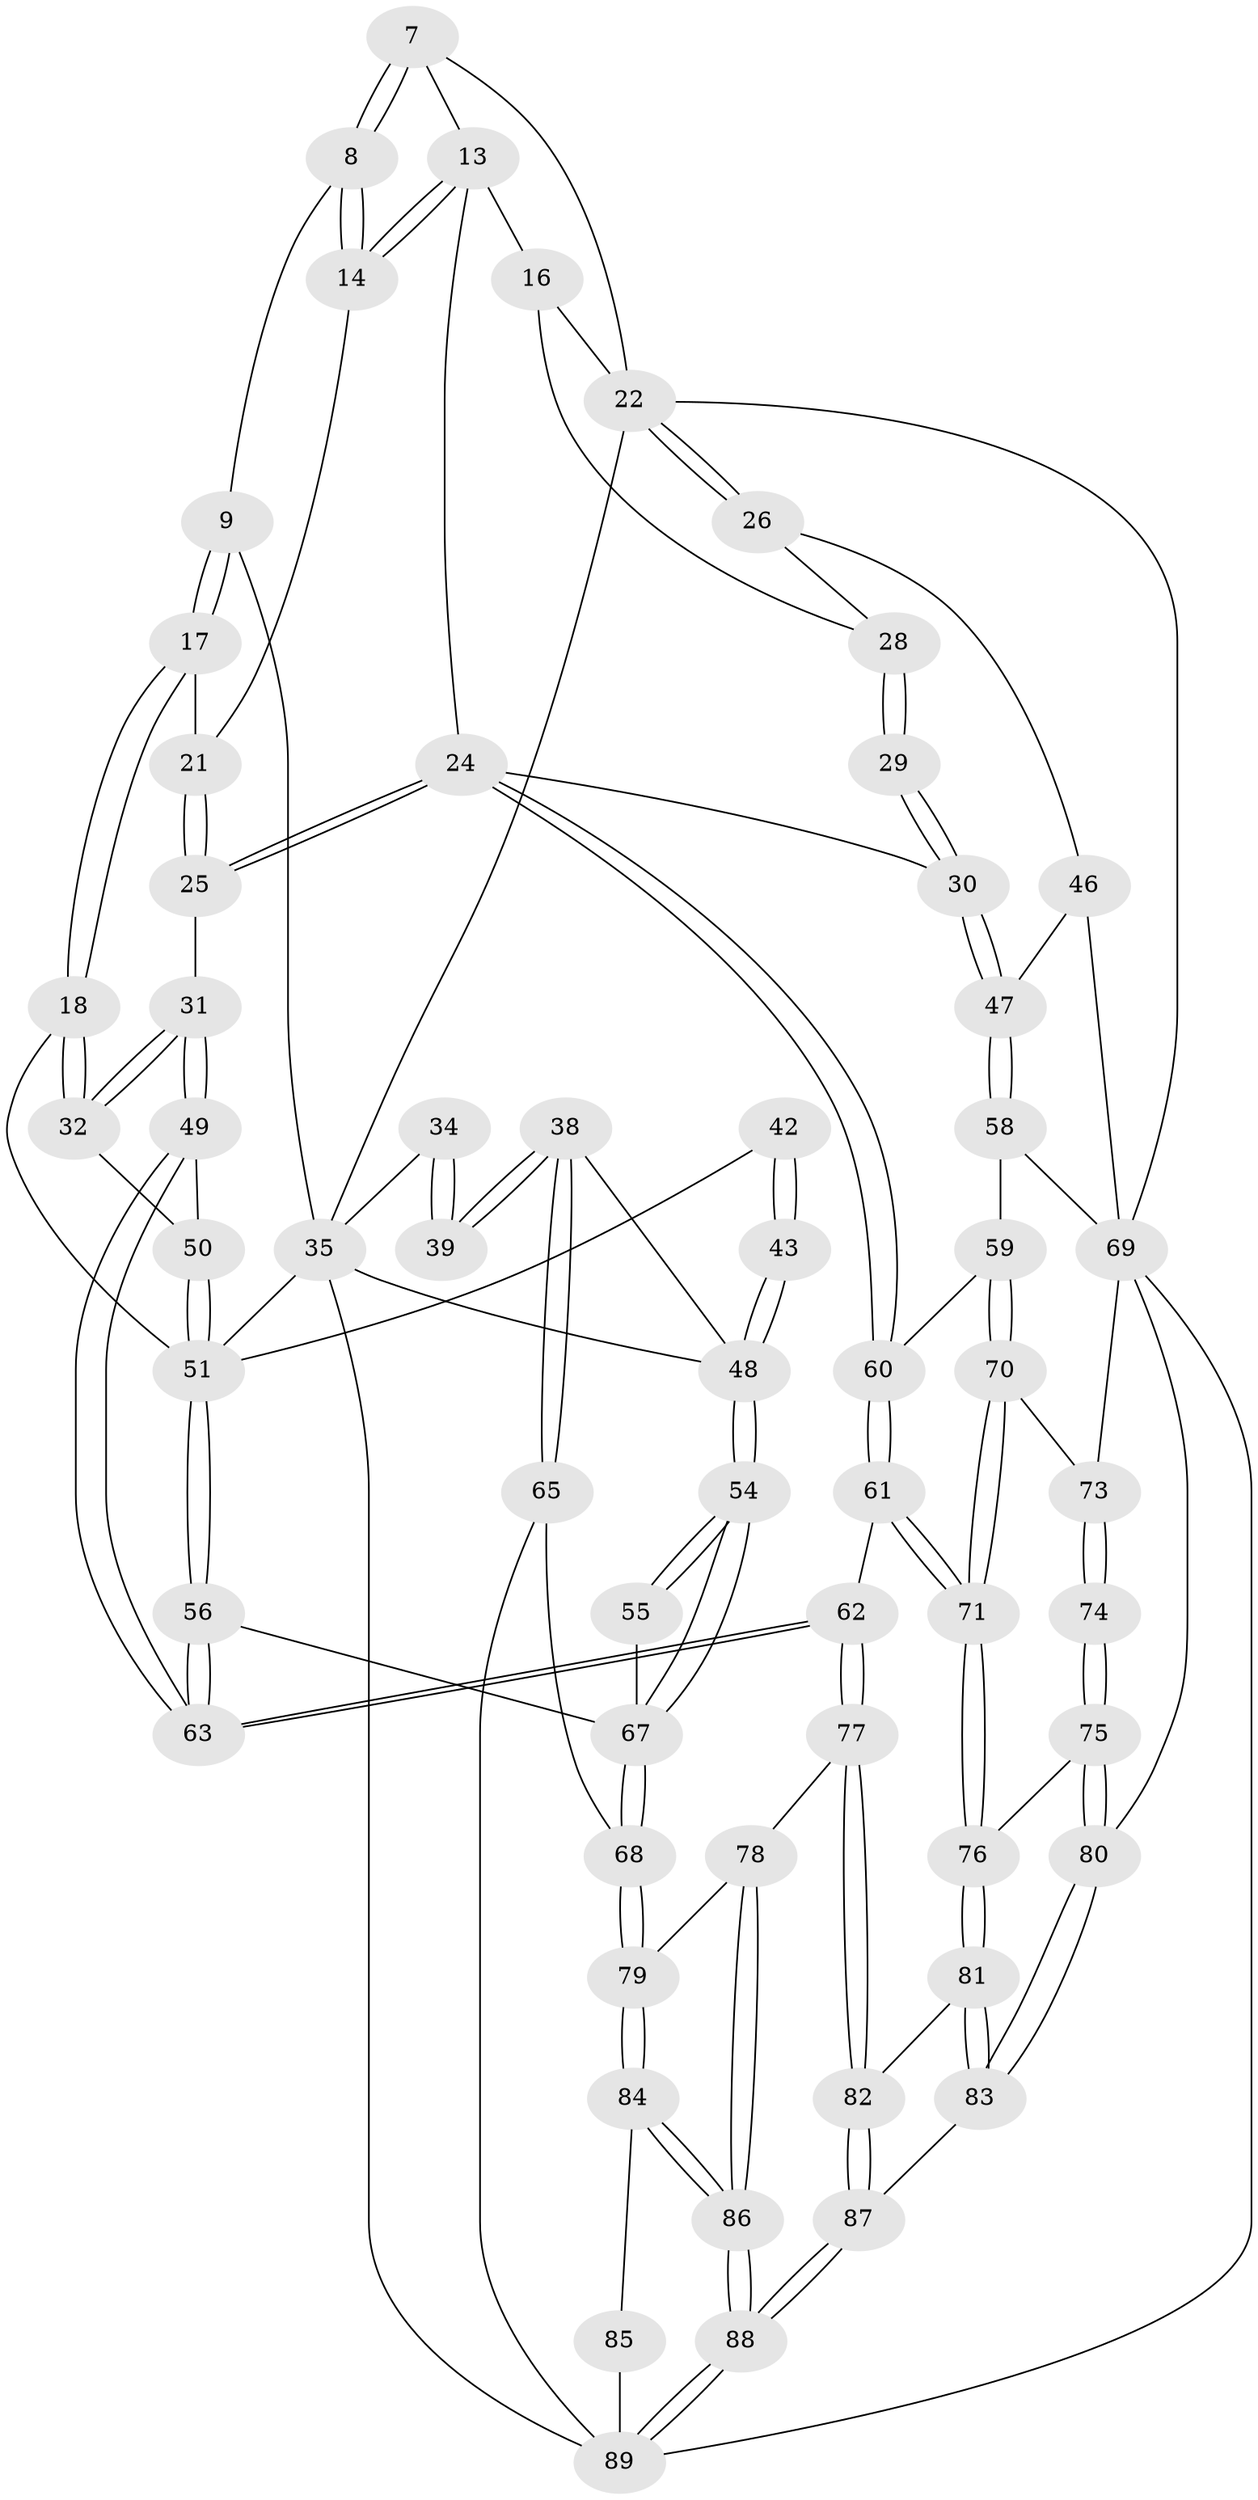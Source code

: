 // original degree distribution, {3: 0.033707865168539325, 6: 0.25842696629213485, 5: 0.43820224719101125, 4: 0.2696629213483146}
// Generated by graph-tools (version 1.1) at 2025/04/03/04/25 22:04:25]
// undirected, 62 vertices, 148 edges
graph export_dot {
graph [start="1"]
  node [color=gray90,style=filled];
  7 [pos="+0.7431784052708015+0.0589283888548696"];
  8 [pos="+0.6934090447532741+0.08060503961166302"];
  9 [pos="+0.6460708981704673+0.03853553918878853",super="+6"];
  13 [pos="+0.7857004568993051+0.16177119502120527",super="+12"];
  14 [pos="+0.6989356867543033+0.13379695133406969"];
  16 [pos="+0.809419264827289+0.14884363669578415",super="+15+10"];
  17 [pos="+0.5508546696909595+0.14495267192063663"];
  18 [pos="+0.49667623906895264+0.1686419924003131"];
  21 [pos="+0.6782844693389722+0.15466233220619796"];
  22 [pos="+1+0",super="+3"];
  24 [pos="+0.6978243614117345+0.33709269635391265",super="+23"];
  25 [pos="+0.6785236565443675+0.33234010032240796"];
  26 [pos="+1+0.16472345748946052"];
  28 [pos="+0.8259125961313685+0.15940851003422185",super="+27"];
  29 [pos="+0.851910707120296+0.26714048240835875"];
  30 [pos="+0.7850385727165934+0.33409016680091913"];
  31 [pos="+0.6401378696119022+0.3345101078045279"];
  32 [pos="+0.5471894163767551+0.23911073034254343"];
  34 [pos="+0.09886970310889948+0.10025440692522333",super="+33"];
  35 [pos="+0.20612079214380846+0.1648323287997557",super="+20"];
  38 [pos="+0+0.3069269890016135"];
  39 [pos="+0+0.304485712070844"];
  42 [pos="+0.3292108741375742+0.3559922553006221"];
  43 [pos="+0.22932823257963109+0.3007767809809048"];
  46 [pos="+0.8824393137844315+0.39728253193493945",super="+45"];
  47 [pos="+0.8683799167363973+0.39338234228325575"];
  48 [pos="+0.13429732252227508+0.47052586968821847",super="+37+36"];
  49 [pos="+0.588043652707262+0.3874451710083854"];
  50 [pos="+0.49679395419821865+0.3582557699634895",super="+44"];
  51 [pos="+0.39449263110851607+0.41584788516803883",super="+41"];
  54 [pos="+0.11843587047279736+0.5117275149727561"];
  55 [pos="+0.2986819386752714+0.38945619655623914"];
  56 [pos="+0.44146888684584423+0.5485399027547647"];
  58 [pos="+0.7849272391350832+0.5213217251650596"];
  59 [pos="+0.7430033015253166+0.5292822014815393"];
  60 [pos="+0.722978422355112+0.5148009315732932"];
  61 [pos="+0.5001658267156106+0.5890048073586612"];
  62 [pos="+0.4871945473252051+0.5854994984853187"];
  63 [pos="+0.4850684801447189+0.5806341672642217"];
  65 [pos="+0+0.5421588671546448"];
  67 [pos="+0.09296815183332728+0.5511646278039882",super="+57"];
  68 [pos="+0.04902805676136849+0.5781746875378262"];
  69 [pos="+0.9598171710065588+0.6345459614913421",super="+53+64"];
  70 [pos="+0.7437792156725884+0.541967107627462"];
  71 [pos="+0.6511528902141743+0.687844857361543"];
  73 [pos="+0.7502796731784559+0.5584178820831986",super="+72"];
  74 [pos="+0.7723954242205018+0.69027402767316"];
  75 [pos="+0.7373040711165059+0.7200148753428991"];
  76 [pos="+0.6881948865796069+0.7253270953353811"];
  77 [pos="+0.4037668812867104+0.7647996055117484"];
  78 [pos="+0.33307114720982534+0.7663597438348092"];
  79 [pos="+0.16605701694094774+0.7487212850880982"];
  80 [pos="+1+1"];
  81 [pos="+0.6708703693443504+0.7709738662380243"];
  82 [pos="+0.43159371076382824+0.818788505083137"];
  83 [pos="+0.6479148095709096+1"];
  84 [pos="+0.14713530147311507+0.8283644223797149"];
  85 [pos="+0.11167248531123551+0.87519887953728"];
  86 [pos="+0.2601876697640724+0.9654883959297006"];
  87 [pos="+0.5130042151402598+1"];
  88 [pos="+0.3586282008531804+1"];
  89 [pos="+0.1923930860515775+1",super="+66"];
  7 -- 8;
  7 -- 8;
  7 -- 13;
  7 -- 22;
  8 -- 9;
  8 -- 14;
  8 -- 14;
  9 -- 17;
  9 -- 17;
  9 -- 35;
  13 -- 14;
  13 -- 14;
  13 -- 16 [weight=2];
  13 -- 24;
  14 -- 21;
  16 -- 28;
  16 -- 22 [weight=2];
  17 -- 18;
  17 -- 18;
  17 -- 21;
  18 -- 32;
  18 -- 32;
  18 -- 51;
  21 -- 25;
  21 -- 25;
  22 -- 26;
  22 -- 26;
  22 -- 35;
  22 -- 69;
  24 -- 25;
  24 -- 25;
  24 -- 60;
  24 -- 60;
  24 -- 30;
  25 -- 31;
  26 -- 28;
  26 -- 46;
  28 -- 29 [weight=2];
  28 -- 29;
  29 -- 30;
  29 -- 30;
  30 -- 47;
  30 -- 47;
  31 -- 32;
  31 -- 32;
  31 -- 49;
  31 -- 49;
  32 -- 50;
  34 -- 35 [weight=2];
  34 -- 39 [weight=2];
  34 -- 39;
  35 -- 89;
  35 -- 48;
  35 -- 51;
  38 -- 39;
  38 -- 39;
  38 -- 65;
  38 -- 65;
  38 -- 48;
  42 -- 43;
  42 -- 43;
  42 -- 51;
  43 -- 48 [weight=2];
  43 -- 48;
  46 -- 47;
  46 -- 69 [weight=2];
  47 -- 58;
  47 -- 58;
  48 -- 54;
  48 -- 54;
  49 -- 50;
  49 -- 63;
  49 -- 63;
  50 -- 51 [weight=2];
  50 -- 51;
  51 -- 56;
  51 -- 56;
  54 -- 55;
  54 -- 55;
  54 -- 67;
  54 -- 67;
  55 -- 67;
  56 -- 63;
  56 -- 63;
  56 -- 67;
  58 -- 59;
  58 -- 69;
  59 -- 60;
  59 -- 70;
  59 -- 70;
  60 -- 61;
  60 -- 61;
  61 -- 62;
  61 -- 71;
  61 -- 71;
  62 -- 63;
  62 -- 63;
  62 -- 77;
  62 -- 77;
  65 -- 68;
  65 -- 89;
  67 -- 68;
  67 -- 68;
  68 -- 79;
  68 -- 79;
  69 -- 73;
  69 -- 80;
  69 -- 89;
  70 -- 71;
  70 -- 71;
  70 -- 73;
  71 -- 76;
  71 -- 76;
  73 -- 74 [weight=2];
  73 -- 74;
  74 -- 75;
  74 -- 75;
  75 -- 76;
  75 -- 80;
  75 -- 80;
  76 -- 81;
  76 -- 81;
  77 -- 78;
  77 -- 82;
  77 -- 82;
  78 -- 79;
  78 -- 86;
  78 -- 86;
  79 -- 84;
  79 -- 84;
  80 -- 83;
  80 -- 83;
  81 -- 82;
  81 -- 83;
  81 -- 83;
  82 -- 87;
  82 -- 87;
  83 -- 87;
  84 -- 85;
  84 -- 86;
  84 -- 86;
  85 -- 89 [weight=2];
  86 -- 88;
  86 -- 88;
  87 -- 88;
  87 -- 88;
  88 -- 89;
  88 -- 89;
}
